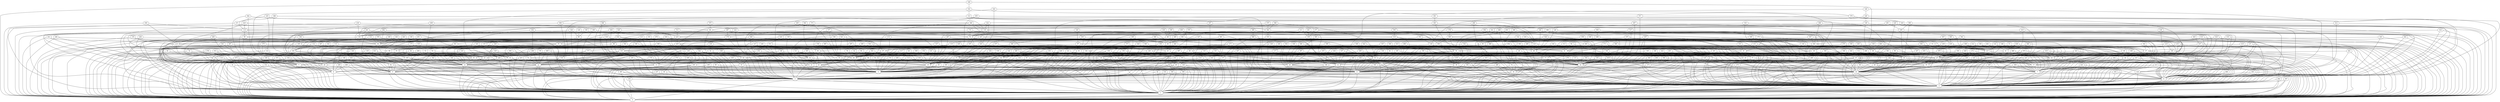 /* Created by igraph 0.7.0 */
graph {
  0;
  1;
  2;
  3;
  4;
  5;
  6;
  7;
  8;
  9;
  10;
  11;
  12;
  13;
  14;
  15;
  16;
  17;
  18;
  19;
  20;
  21;
  22;
  23;
  24;
  25;
  26;
  27;
  28;
  29;
  30;
  31;
  32;
  33;
  34;
  35;
  36;
  37;
  38;
  39;
  40;
  41;
  42;
  43;
  44;
  45;
  46;
  47;
  48;
  49;
  50;
  51;
  52;
  53;
  54;
  55;
  56;
  57;
  58;
  59;
  60;
  61;
  62;
  63;
  64;
  65;
  66;
  67;
  68;
  69;
  70;
  71;
  72;
  73;
  74;
  75;
  76;
  77;
  78;
  79;
  80;
  81;
  82;
  83;
  84;
  85;
  86;
  87;
  88;
  89;
  90;
  91;
  92;
  93;
  94;
  95;
  96;
  97;
  98;
  99;
  100;
  101;
  102;
  103;
  104;
  105;
  106;
  107;
  108;
  109;
  110;
  111;
  112;
  113;
  114;
  115;
  116;
  117;
  118;
  119;
  120;
  121;
  122;
  123;
  124;
  125;
  126;
  127;
  128;
  129;
  130;
  131;
  132;
  133;
  134;
  135;
  136;
  137;
  138;
  139;
  140;
  141;
  142;
  143;
  144;
  145;
  146;
  147;
  148;
  149;
  150;
  151;
  152;
  153;
  154;
  155;
  156;
  157;
  158;
  159;
  160;
  161;
  162;
  163;
  164;
  165;
  166;
  167;
  168;
  169;
  170;
  171;
  172;
  173;
  174;
  175;
  176;
  177;
  178;
  179;
  180;
  181;
  182;
  183;
  184;
  185;
  186;
  187;
  188;
  189;
  190;
  191;
  192;
  193;
  194;
  195;
  196;
  197;
  198;
  199;
  200;
  201;
  202;
  203;
  204;
  205;
  206;
  207;
  208;
  209;
  210;
  211;
  212;
  213;
  214;
  215;
  216;
  217;
  218;
  219;
  220;
  221;
  222;
  223;
  224;
  225;
  226;
  227;
  228;
  229;
  230;
  231;
  232;
  233;
  234;
  235;
  236;
  237;
  238;
  239;
  240;
  241;
  242;
  243;
  244;
  245;
  246;
  247;
  248;
  249;
  250;
  251;
  252;
  253;
  254;
  255;
  256;
  257;
  258;
  259;
  260;
  261;
  262;
  263;
  264;
  265;
  266;
  267;
  268;
  269;
  270;
  271;
  272;
  273;
  274;
  275;
  276;
  277;
  278;
  279;
  280;
  281;
  282;
  283;
  284;
  285;
  286;
  287;
  288;
  289;
  290;
  291;
  292;
  293;
  294;
  295;
  296;
  297;
  298;
  299;
  300;
  301;
  302;
  303;
  304;
  305;
  306;
  307;
  308;
  309;
  310;
  311;
  312;
  313;
  314;
  315;
  316;
  317;
  318;
  319;
  320;
  321;
  322;
  323;
  324;
  325;
  326;
  327;
  328;
  329;
  330;
  331;
  332;
  333;
  334;
  335;
  336;
  337;
  338;
  339;
  340;
  341;
  342;
  343;
  344;
  345;
  346;
  347;
  348;
  349;
  350;
  351;
  352;
  353;
  354;
  355;
  356;
  357;
  358;
  359;
  360;
  361;
  362;
  363;
  364;
  365;
  366;
  367;
  368;
  369;
  370;
  371;
  372;
  373;
  374;
  375;
  376;
  377;
  378;
  379;
  380;
  381;
  382;
  383;
  384;
  385;
  386;
  387;
  388;
  389;
  390;
  391;
  392;
  393;
  394;
  395;
  396;
  397;
  398;
  399;
  400;
  401;
  402;
  403;
  404;
  405;
  406;
  407;
  408;
  409;
  410;
  411;
  412;
  413;
  414;
  415;
  416;
  417;
  418;
  419;
  420;
  421;
  422;
  423;
  424;
  425;
  426;
  427;
  428;
  429;
  430;
  431;
  432;
  433;
  434;
  435;
  436;
  437;
  438;
  439;
  440;
  441;
  442;
  443;
  444;
  445;
  446;
  447;
  448;
  449;
  450;
  451;
  452;
  453;
  454;
  455;
  456;
  457;
  458;
  459;
  460;
  461;
  462;
  463;
  464;
  465;
  466;
  467;
  468;
  469;
  470;
  471;
  472;
  473;
  474;
  475;
  476;
  477;
  478;
  479;
  480;
  481;
  482;
  483;
  484;
  485;
  486;
  487;
  488;
  489;
  490;
  491;
  492;
  493;
  494;
  495;
  496;
  497;
  498;
  499;

  1 -- 0;
  2 -- 0;
  3 -- 0;
  4 -- 0;
  5 -- 0;
  6 -- 0;
  7 -- 0;
  8 -- 0;
  9 -- 0;
  12 -- 0;
  14 -- 0;
  17 -- 0;
  19 -- 0;
  21 -- 0;
  22 -- 0;
  25 -- 0;
  26 -- 0;
  29 -- 0;
  34 -- 0;
  36 -- 0;
  37 -- 0;
  42 -- 0;
  47 -- 0;
  48 -- 0;
  54 -- 0;
  59 -- 0;
  60 -- 0;
  61 -- 0;
  65 -- 0;
  71 -- 0;
  77 -- 0;
  90 -- 0;
  99 -- 0;
  105 -- 0;
  111 -- 0;
  113 -- 0;
  131 -- 0;
  132 -- 0;
  137 -- 0;
  145 -- 0;
  152 -- 0;
  160 -- 0;
  165 -- 0;
  170 -- 0;
  173 -- 0;
  187 -- 0;
  191 -- 0;
  193 -- 0;
  195 -- 0;
  196 -- 0;
  198 -- 0;
  199 -- 0;
  201 -- 0;
  205 -- 0;
  210 -- 0;
  213 -- 0;
  220 -- 0;
  223 -- 0;
  229 -- 0;
  233 -- 0;
  234 -- 0;
  237 -- 0;
  254 -- 0;
  256 -- 0;
  268 -- 0;
  272 -- 0;
  276 -- 0;
  277 -- 0;
  280 -- 0;
  282 -- 0;
  284 -- 0;
  290 -- 0;
  301 -- 0;
  308 -- 0;
  318 -- 0;
  319 -- 0;
  325 -- 0;
  326 -- 0;
  332 -- 0;
  337 -- 0;
  343 -- 0;
  348 -- 0;
  350 -- 0;
  353 -- 0;
  355 -- 0;
  357 -- 0;
  365 -- 0;
  371 -- 0;
  375 -- 0;
  378 -- 0;
  382 -- 0;
  385 -- 0;
  390 -- 0;
  405 -- 0;
  412 -- 0;
  415 -- 0;
  418 -- 0;
  431 -- 0;
  438 -- 0;
  439 -- 0;
  442 -- 0;
  443 -- 0;
  448 -- 0;
  449 -- 0;
  450 -- 0;
  454 -- 0;
  461 -- 0;
  465 -- 0;
  467 -- 0;
  474 -- 0;
  478 -- 0;
  491 -- 0;
  493 -- 0;
  2 -- 1;
  3 -- 1;
  5 -- 1;
  6 -- 1;
  7 -- 1;
  8 -- 1;
  9 -- 1;
  10 -- 1;
  11 -- 1;
  12 -- 1;
  13 -- 1;
  14 -- 1;
  15 -- 1;
  16 -- 1;
  18 -- 1;
  22 -- 1;
  23 -- 1;
  24 -- 1;
  28 -- 1;
  30 -- 1;
  31 -- 1;
  34 -- 1;
  35 -- 1;
  38 -- 1;
  39 -- 1;
  44 -- 1;
  46 -- 1;
  49 -- 1;
  51 -- 1;
  52 -- 1;
  53 -- 1;
  57 -- 1;
  63 -- 1;
  68 -- 1;
  73 -- 1;
  74 -- 1;
  77 -- 1;
  81 -- 1;
  82 -- 1;
  83 -- 1;
  88 -- 1;
  89 -- 1;
  92 -- 1;
  97 -- 1;
  100 -- 1;
  103 -- 1;
  110 -- 1;
  114 -- 1;
  118 -- 1;
  119 -- 1;
  120 -- 1;
  123 -- 1;
  124 -- 1;
  127 -- 1;
  128 -- 1;
  130 -- 1;
  136 -- 1;
  140 -- 1;
  141 -- 1;
  143 -- 1;
  150 -- 1;
  152 -- 1;
  160 -- 1;
  161 -- 1;
  162 -- 1;
  167 -- 1;
  173 -- 1;
  175 -- 1;
  176 -- 1;
  177 -- 1;
  183 -- 1;
  189 -- 1;
  191 -- 1;
  193 -- 1;
  194 -- 1;
  203 -- 1;
  204 -- 1;
  206 -- 1;
  213 -- 1;
  215 -- 1;
  218 -- 1;
  221 -- 1;
  227 -- 1;
  228 -- 1;
  230 -- 1;
  231 -- 1;
  232 -- 1;
  244 -- 1;
  249 -- 1;
  256 -- 1;
  257 -- 1;
  259 -- 1;
  269 -- 1;
  271 -- 1;
  273 -- 1;
  274 -- 1;
  281 -- 1;
  282 -- 1;
  283 -- 1;
  287 -- 1;
  292 -- 1;
  295 -- 1;
  296 -- 1;
  303 -- 1;
  316 -- 1;
  335 -- 1;
  336 -- 1;
  344 -- 1;
  348 -- 1;
  349 -- 1;
  350 -- 1;
  351 -- 1;
  357 -- 1;
  359 -- 1;
  367 -- 1;
  373 -- 1;
  391 -- 1;
  392 -- 1;
  395 -- 1;
  396 -- 1;
  400 -- 1;
  411 -- 1;
  413 -- 1;
  417 -- 1;
  427 -- 1;
  433 -- 1;
  436 -- 1;
  441 -- 1;
  446 -- 1;
  447 -- 1;
  457 -- 1;
  460 -- 1;
  466 -- 1;
  473 -- 1;
  474 -- 1;
  484 -- 1;
  495 -- 1;
  3 -- 2;
  4 -- 2;
  7 -- 2;
  8 -- 2;
  11 -- 2;
  16 -- 2;
  19 -- 2;
  20 -- 2;
  23 -- 2;
  24 -- 2;
  26 -- 2;
  27 -- 2;
  32 -- 2;
  33 -- 2;
  35 -- 2;
  38 -- 2;
  40 -- 2;
  43 -- 2;
  47 -- 2;
  49 -- 2;
  51 -- 2;
  53 -- 2;
  57 -- 2;
  62 -- 2;
  63 -- 2;
  70 -- 2;
  74 -- 2;
  76 -- 2;
  79 -- 2;
  82 -- 2;
  83 -- 2;
  87 -- 2;
  92 -- 2;
  93 -- 2;
  94 -- 2;
  96 -- 2;
  98 -- 2;
  105 -- 2;
  106 -- 2;
  109 -- 2;
  112 -- 2;
  123 -- 2;
  124 -- 2;
  125 -- 2;
  126 -- 2;
  127 -- 2;
  134 -- 2;
  135 -- 2;
  142 -- 2;
  155 -- 2;
  159 -- 2;
  178 -- 2;
  179 -- 2;
  181 -- 2;
  182 -- 2;
  183 -- 2;
  192 -- 2;
  193 -- 2;
  194 -- 2;
  206 -- 2;
  207 -- 2;
  209 -- 2;
  211 -- 2;
  212 -- 2;
  221 -- 2;
  226 -- 2;
  235 -- 2;
  237 -- 2;
  239 -- 2;
  243 -- 2;
  244 -- 2;
  247 -- 2;
  252 -- 2;
  253 -- 2;
  255 -- 2;
  264 -- 2;
  265 -- 2;
  279 -- 2;
  282 -- 2;
  289 -- 2;
  291 -- 2;
  292 -- 2;
  294 -- 2;
  299 -- 2;
  300 -- 2;
  306 -- 2;
  307 -- 2;
  316 -- 2;
  318 -- 2;
  323 -- 2;
  330 -- 2;
  337 -- 2;
  346 -- 2;
  349 -- 2;
  354 -- 2;
  357 -- 2;
  363 -- 2;
  367 -- 2;
  370 -- 2;
  374 -- 2;
  376 -- 2;
  380 -- 2;
  383 -- 2;
  386 -- 2;
  398 -- 2;
  403 -- 2;
  414 -- 2;
  415 -- 2;
  424 -- 2;
  429 -- 2;
  433 -- 2;
  443 -- 2;
  445 -- 2;
  451 -- 2;
  452 -- 2;
  454 -- 2;
  461 -- 2;
  463 -- 2;
  469 -- 2;
  479 -- 2;
  482 -- 2;
  484 -- 2;
  487 -- 2;
  488 -- 2;
  493 -- 2;
  494 -- 2;
  498 -- 2;
  4 -- 3;
  6 -- 3;
  9 -- 3;
  10 -- 3;
  11 -- 3;
  13 -- 3;
  20 -- 3;
  22 -- 3;
  30 -- 3;
  32 -- 3;
  33 -- 3;
  43 -- 3;
  45 -- 3;
  48 -- 3;
  58 -- 3;
  61 -- 3;
  65 -- 3;
  67 -- 3;
  72 -- 3;
  75 -- 3;
  80 -- 3;
  81 -- 3;
  82 -- 3;
  84 -- 3;
  85 -- 3;
  86 -- 3;
  91 -- 3;
  102 -- 3;
  104 -- 3;
  107 -- 3;
  111 -- 3;
  112 -- 3;
  115 -- 3;
  121 -- 3;
  122 -- 3;
  128 -- 3;
  147 -- 3;
  153 -- 3;
  174 -- 3;
  177 -- 3;
  179 -- 3;
  180 -- 3;
  182 -- 3;
  184 -- 3;
  187 -- 3;
  188 -- 3;
  196 -- 3;
  198 -- 3;
  201 -- 3;
  214 -- 3;
  218 -- 3;
  220 -- 3;
  223 -- 3;
  224 -- 3;
  225 -- 3;
  228 -- 3;
  232 -- 3;
  236 -- 3;
  237 -- 3;
  252 -- 3;
  269 -- 3;
  272 -- 3;
  276 -- 3;
  278 -- 3;
  283 -- 3;
  289 -- 3;
  297 -- 3;
  310 -- 3;
  311 -- 3;
  316 -- 3;
  325 -- 3;
  326 -- 3;
  334 -- 3;
  336 -- 3;
  341 -- 3;
  347 -- 3;
  349 -- 3;
  356 -- 3;
  360 -- 3;
  367 -- 3;
  368 -- 3;
  371 -- 3;
  379 -- 3;
  389 -- 3;
  396 -- 3;
  406 -- 3;
  413 -- 3;
  434 -- 3;
  440 -- 3;
  442 -- 3;
  456 -- 3;
  459 -- 3;
  464 -- 3;
  467 -- 3;
  473 -- 3;
  496 -- 3;
  5 -- 4;
  10 -- 4;
  12 -- 4;
  18 -- 4;
  21 -- 4;
  23 -- 4;
  28 -- 4;
  36 -- 4;
  41 -- 4;
  45 -- 4;
  50 -- 4;
  59 -- 4;
  75 -- 4;
  91 -- 4;
  97 -- 4;
  102 -- 4;
  113 -- 4;
  131 -- 4;
  141 -- 4;
  151 -- 4;
  154 -- 4;
  156 -- 4;
  158 -- 4;
  164 -- 4;
  174 -- 4;
  192 -- 4;
  199 -- 4;
  216 -- 4;
  217 -- 4;
  222 -- 4;
  245 -- 4;
  247 -- 4;
  254 -- 4;
  266 -- 4;
  267 -- 4;
  274 -- 4;
  294 -- 4;
  300 -- 4;
  355 -- 4;
  372 -- 4;
  446 -- 4;
  460 -- 4;
  485 -- 4;
  15 -- 5;
  68 -- 5;
  69 -- 5;
  90 -- 5;
  110 -- 5;
  142 -- 5;
  166 -- 5;
  208 -- 5;
  215 -- 5;
  238 -- 5;
  242 -- 5;
  320 -- 5;
  345 -- 5;
  362 -- 5;
  384 -- 5;
  393 -- 5;
  433 -- 5;
  472 -- 5;
  473 -- 5;
  29 -- 6;
  54 -- 6;
  55 -- 6;
  79 -- 6;
  95 -- 6;
  100 -- 6;
  159 -- 6;
  217 -- 6;
  251 -- 6;
  269 -- 6;
  270 -- 6;
  327 -- 6;
  378 -- 6;
  404 -- 6;
  460 -- 6;
  17 -- 7;
  117 -- 7;
  143 -- 7;
  144 -- 7;
  166 -- 7;
  176 -- 7;
  189 -- 7;
  204 -- 7;
  213 -- 7;
  221 -- 7;
  233 -- 7;
  236 -- 7;
  250 -- 7;
  262 -- 7;
  265 -- 7;
  270 -- 7;
  274 -- 7;
  295 -- 7;
  406 -- 7;
  419 -- 7;
  422 -- 7;
  423 -- 7;
  453 -- 7;
  16 -- 8;
  30 -- 8;
  39 -- 8;
  40 -- 8;
  41 -- 8;
  42 -- 8;
  48 -- 8;
  55 -- 8;
  60 -- 8;
  124 -- 8;
  133 -- 8;
  136 -- 8;
  149 -- 8;
  154 -- 8;
  164 -- 8;
  171 -- 8;
  252 -- 8;
  257 -- 8;
  278 -- 8;
  328 -- 8;
  342 -- 8;
  355 -- 8;
  358 -- 8;
  385 -- 8;
  396 -- 8;
  412 -- 8;
  416 -- 8;
  437 -- 8;
  484 -- 8;
  493 -- 8;
  494 -- 8;
  13 -- 9;
  18 -- 9;
  56 -- 9;
  84 -- 9;
  87 -- 9;
  92 -- 9;
  99 -- 9;
  110 -- 9;
  136 -- 9;
  146 -- 9;
  152 -- 9;
  165 -- 9;
  200 -- 9;
  239 -- 9;
  260 -- 9;
  287 -- 9;
  392 -- 9;
  405 -- 10;
  469 -- 10;
  14 -- 11;
  15 -- 11;
  24 -- 11;
  33 -- 11;
  34 -- 11;
  38 -- 11;
  45 -- 11;
  49 -- 11;
  62 -- 11;
  64 -- 11;
  67 -- 11;
  101 -- 11;
  117 -- 11;
  128 -- 11;
  130 -- 11;
  144 -- 11;
  150 -- 11;
  155 -- 11;
  163 -- 11;
  165 -- 11;
  170 -- 11;
  185 -- 11;
  190 -- 11;
  192 -- 11;
  196 -- 11;
  250 -- 11;
  265 -- 11;
  279 -- 11;
  283 -- 11;
  286 -- 11;
  300 -- 11;
  304 -- 11;
  315 -- 11;
  327 -- 11;
  331 -- 11;
  333 -- 11;
  334 -- 11;
  338 -- 11;
  341 -- 11;
  352 -- 11;
  356 -- 11;
  363 -- 11;
  365 -- 11;
  373 -- 11;
  388 -- 11;
  405 -- 11;
  414 -- 11;
  428 -- 11;
  452 -- 11;
  483 -- 11;
  490 -- 11;
  19 -- 12;
  46 -- 12;
  55 -- 12;
  103 -- 12;
  105 -- 12;
  114 -- 12;
  166 -- 12;
  174 -- 12;
  206 -- 12;
  264 -- 12;
  291 -- 12;
  304 -- 12;
  321 -- 12;
  327 -- 12;
  362 -- 12;
  374 -- 12;
  375 -- 12;
  379 -- 12;
  417 -- 12;
  432 -- 12;
  453 -- 12;
  464 -- 12;
  478 -- 12;
  495 -- 12;
  20 -- 13;
  71 -- 13;
  85 -- 13;
  89 -- 13;
  102 -- 13;
  106 -- 13;
  161 -- 13;
  170 -- 13;
  187 -- 13;
  202 -- 13;
  219 -- 13;
  302 -- 13;
  370 -- 13;
  27 -- 14;
  52 -- 14;
  57 -- 14;
  107 -- 14;
  227 -- 14;
  242 -- 14;
  244 -- 14;
  246 -- 14;
  253 -- 14;
  258 -- 14;
  259 -- 14;
  328 -- 14;
  354 -- 14;
  436 -- 14;
  494 -- 14;
  43 -- 15;
  50 -- 15;
  60 -- 15;
  359 -- 15;
  397 -- 15;
  17 -- 16;
  21 -- 16;
  25 -- 16;
  26 -- 16;
  27 -- 16;
  29 -- 16;
  35 -- 16;
  59 -- 16;
  65 -- 16;
  72 -- 16;
  78 -- 16;
  98 -- 16;
  101 -- 16;
  115 -- 16;
  125 -- 16;
  137 -- 16;
  148 -- 16;
  162 -- 16;
  168 -- 16;
  172 -- 16;
  203 -- 16;
  207 -- 16;
  219 -- 16;
  231 -- 16;
  240 -- 16;
  251 -- 16;
  321 -- 16;
  363 -- 16;
  376 -- 16;
  384 -- 16;
  389 -- 16;
  394 -- 16;
  397 -- 16;
  416 -- 16;
  429 -- 16;
  436 -- 16;
  451 -- 16;
  456 -- 16;
  470 -- 16;
  480 -- 16;
  37 -- 17;
  63 -- 17;
  168 -- 17;
  247 -- 17;
  332 -- 17;
  408 -- 17;
  410 -- 17;
  437 -- 17;
  25 -- 18;
  36 -- 18;
  37 -- 18;
  40 -- 18;
  58 -- 18;
  67 -- 18;
  73 -- 18;
  75 -- 18;
  108 -- 18;
  111 -- 18;
  125 -- 18;
  180 -- 18;
  197 -- 18;
  243 -- 18;
  297 -- 18;
  311 -- 18;
  331 -- 18;
  334 -- 18;
  358 -- 18;
  381 -- 18;
  411 -- 18;
  419 -- 18;
  431 -- 18;
  444 -- 18;
  455 -- 18;
  53 -- 19;
  56 -- 19;
  69 -- 19;
  84 -- 19;
  93 -- 19;
  122 -- 19;
  140 -- 19;
  145 -- 19;
  167 -- 19;
  189 -- 19;
  259 -- 19;
  285 -- 19;
  309 -- 19;
  340 -- 19;
  397 -- 19;
  477 -- 19;
  483 -- 19;
  52 -- 20;
  86 -- 20;
  154 -- 20;
  305 -- 20;
  399 -- 20;
  469 -- 20;
  472 -- 20;
  50 -- 21;
  78 -- 21;
  223 -- 21;
  31 -- 22;
  51 -- 22;
  64 -- 22;
  76 -- 22;
  100 -- 22;
  134 -- 22;
  146 -- 22;
  163 -- 22;
  178 -- 22;
  225 -- 22;
  275 -- 22;
  294 -- 22;
  298 -- 22;
  408 -- 22;
  458 -- 22;
  32 -- 23;
  68 -- 23;
  94 -- 23;
  281 -- 23;
  439 -- 23;
  31 -- 24;
  66 -- 24;
  73 -- 24;
  77 -- 24;
  88 -- 24;
  96 -- 24;
  113 -- 24;
  115 -- 24;
  116 -- 24;
  151 -- 24;
  155 -- 24;
  157 -- 24;
  171 -- 24;
  184 -- 24;
  204 -- 24;
  270 -- 24;
  310 -- 24;
  317 -- 24;
  338 -- 24;
  339 -- 24;
  340 -- 24;
  347 -- 24;
  350 -- 24;
  354 -- 24;
  361 -- 24;
  383 -- 24;
  419 -- 24;
  427 -- 24;
  471 -- 24;
  497 -- 24;
  28 -- 25;
  64 -- 25;
  229 -- 25;
  314 -- 25;
  387 -- 25;
  39 -- 26;
  66 -- 26;
  168 -- 26;
  377 -- 26;
  41 -- 27;
  47 -- 27;
  58 -- 27;
  80 -- 27;
  107 -- 27;
  127 -- 27;
  129 -- 27;
  156 -- 27;
  160 -- 27;
  164 -- 27;
  184 -- 27;
  186 -- 27;
  200 -- 27;
  202 -- 27;
  245 -- 27;
  272 -- 27;
  339 -- 27;
  401 -- 27;
  428 -- 27;
  440 -- 27;
  461 -- 27;
  474 -- 27;
  476 -- 27;
  482 -- 27;
  485 -- 27;
  452 -- 28;
  44 -- 29;
  93 -- 29;
  116 -- 29;
  134 -- 29;
  135 -- 29;
  208 -- 29;
  255 -- 29;
  332 -- 29;
  371 -- 29;
  430 -- 29;
  472 -- 29;
  74 -- 30;
  133 -- 30;
  288 -- 30;
  289 -- 30;
  486 -- 30;
  488 -- 30;
  492 -- 30;
  54 -- 31;
  325 -- 31;
  353 -- 31;
  394 -- 31;
  420 -- 31;
  449 -- 31;
  462 -- 31;
  90 -- 32;
  138 -- 32;
  148 -- 32;
  277 -- 32;
  311 -- 32;
  455 -- 32;
  121 -- 33;
  200 -- 33;
  260 -- 33;
  284 -- 33;
  330 -- 33;
  366 -- 33;
  399 -- 33;
  422 -- 33;
  185 -- 35;
  209 -- 35;
  210 -- 35;
  220 -- 35;
  249 -- 35;
  263 -- 35;
  267 -- 35;
  42 -- 36;
  69 -- 36;
  78 -- 36;
  80 -- 36;
  87 -- 36;
  117 -- 36;
  119 -- 36;
  214 -- 36;
  216 -- 36;
  228 -- 36;
  230 -- 36;
  301 -- 36;
  309 -- 36;
  321 -- 36;
  338 -- 36;
  369 -- 36;
  417 -- 36;
  445 -- 36;
  70 -- 37;
  121 -- 37;
  202 -- 37;
  240 -- 37;
  306 -- 37;
  477 -- 37;
  95 -- 38;
  103 -- 38;
  177 -- 38;
  219 -- 38;
  312 -- 38;
  324 -- 38;
  342 -- 38;
  463 -- 38;
  480 -- 38;
  66 -- 39;
  83 -- 39;
  96 -- 39;
  112 -- 39;
  132 -- 39;
  141 -- 39;
  181 -- 39;
  201 -- 39;
  242 -- 39;
  268 -- 39;
  290 -- 39;
  346 -- 39;
  361 -- 39;
  398 -- 39;
  440 -- 39;
  447 -- 39;
  118 -- 40;
  157 -- 40;
  309 -- 40;
  319 -- 40;
  428 -- 40;
  481 -- 40;
  71 -- 41;
  133 -- 41;
  368 -- 41;
  418 -- 41;
  439 -- 41;
  280 -- 42;
  44 -- 43;
  56 -- 43;
  147 -- 43;
  264 -- 43;
  489 -- 43;
  46 -- 44;
  153 -- 44;
  169 -- 44;
  232 -- 44;
  285 -- 44;
  296 -- 44;
  329 -- 44;
  381 -- 44;
  427 -- 44;
  98 -- 45;
  268 -- 45;
  250 -- 46;
  258 -- 46;
  317 -- 46;
  430 -- 46;
  137 -- 47;
  140 -- 47;
  186 -- 47;
  302 -- 47;
  389 -- 47;
  362 -- 48;
  374 -- 48;
  91 -- 49;
  108 -- 49;
  109 -- 49;
  122 -- 49;
  181 -- 49;
  205 -- 49;
  301 -- 49;
  337 -- 49;
  352 -- 49;
  368 -- 49;
  387 -- 49;
  395 -- 49;
  411 -- 49;
  217 -- 50;
  322 -- 50;
  364 -- 50;
  482 -- 50;
  175 -- 51;
  178 -- 51;
  195 -- 51;
  236 -- 51;
  426 -- 51;
  120 -- 52;
  190 -- 52;
  230 -- 52;
  151 -- 53;
  175 -- 53;
  180 -- 53;
  409 -- 53;
  61 -- 55;
  62 -- 55;
  79 -- 55;
  88 -- 55;
  104 -- 55;
  145 -- 55;
  146 -- 55;
  163 -- 55;
  169 -- 55;
  207 -- 55;
  253 -- 55;
  293 -- 55;
  298 -- 55;
  313 -- 55;
  400 -- 55;
  407 -- 55;
  409 -- 55;
  431 -- 55;
  70 -- 56;
  99 -- 56;
  101 -- 56;
  109 -- 56;
  131 -- 56;
  159 -- 56;
  161 -- 56;
  169 -- 56;
  179 -- 56;
  183 -- 56;
  191 -- 56;
  203 -- 56;
  241 -- 56;
  251 -- 56;
  267 -- 56;
  278 -- 56;
  379 -- 56;
  403 -- 56;
  462 -- 56;
  188 -- 57;
  333 -- 57;
  343 -- 57;
  451 -- 57;
  415 -- 58;
  72 -- 60;
  156 -- 60;
  89 -- 61;
  263 -- 61;
  167 -- 62;
  215 -- 62;
  286 -- 62;
  340 -- 62;
  266 -- 63;
  275 -- 63;
  285 -- 63;
  286 -- 63;
  302 -- 63;
  323 -- 63;
  361 -- 63;
  407 -- 63;
  480 -- 63;
  129 -- 64;
  190 -- 64;
  303 -- 64;
  426 -- 64;
  149 -- 66;
  263 -- 66;
  284 -- 66;
  330 -- 66;
  448 -- 66;
  139 -- 68;
  305 -- 68;
  424 -- 68;
  76 -- 69;
  135 -- 69;
  243 -- 69;
  441 -- 69;
  86 -- 70;
  126 -- 70;
  130 -- 70;
  172 -- 70;
  211 -- 70;
  222 -- 70;
  290 -- 70;
  329 -- 70;
  382 -- 72;
  466 -- 72;
  81 -- 73;
  280 -- 73;
  356 -- 73;
  380 -- 73;
  468 -- 74;
  194 -- 75;
  305 -- 75;
  372 -- 75;
  377 -- 75;
  391 -- 75;
  421 -- 75;
  85 -- 76;
  256 -- 76;
  443 -- 76;
  205 -- 77;
  293 -- 77;
  345 -- 77;
  424 -- 77;
  297 -- 78;
  420 -- 78;
  465 -- 78;
  97 -- 79;
  106 -- 79;
  292 -- 79;
  335 -- 79;
  467 -- 79;
  485 -- 79;
  224 -- 80;
  344 -- 80;
  94 -- 81;
  95 -- 81;
  235 -- 81;
  313 -- 81;
  375 -- 81;
  390 -- 81;
  401 -- 81;
  225 -- 83;
  293 -- 83;
  317 -- 83;
  333 -- 83;
  360 -- 83;
  437 -- 83;
  120 -- 85;
  150 -- 85;
  326 -- 85;
  229 -- 86;
  288 -- 86;
  425 -- 86;
  479 -- 86;
  119 -- 87;
  171 -- 87;
  287 -- 87;
  434 -- 87;
  108 -- 88;
  123 -- 88;
  126 -- 88;
  144 -- 88;
  158 -- 88;
  231 -- 88;
  248 -- 88;
  299 -- 88;
  303 -- 88;
  320 -- 88;
  324 -- 88;
  147 -- 91;
  241 -- 91;
  246 -- 91;
  262 -- 91;
  148 -- 92;
  172 -- 92;
  198 -- 92;
  404 -- 92;
  441 -- 92;
  476 -- 92;
  351 -- 93;
  157 -- 95;
  319 -- 95;
  410 -- 95;
  176 -- 97;
  329 -- 97;
  438 -- 98;
  118 -- 99;
  386 -- 99;
  104 -- 100;
  262 -- 101;
  139 -- 102;
  185 -- 102;
  226 -- 102;
  254 -- 102;
  323 -- 102;
  336 -- 102;
  346 -- 102;
  369 -- 102;
  387 -- 102;
  416 -- 102;
  447 -- 102;
  453 -- 102;
  481 -- 103;
  116 -- 104;
  132 -- 104;
  153 -- 104;
  162 -- 104;
  195 -- 104;
  222 -- 104;
  499 -- 104;
  114 -- 105;
  129 -- 105;
  158 -- 105;
  388 -- 105;
  211 -- 109;
  261 -- 109;
  277 -- 109;
  438 -- 109;
  182 -- 111;
  435 -- 114;
  240 -- 117;
  352 -- 117;
  445 -- 117;
  149 -- 118;
  271 -- 118;
  412 -- 118;
  425 -- 118;
  450 -- 118;
  339 -- 119;
  403 -- 122;
  142 -- 123;
  208 -- 123;
  214 -- 123;
  234 -- 123;
  288 -- 123;
  314 -- 123;
  279 -- 124;
  345 -- 124;
  406 -- 124;
  410 -- 124;
  423 -- 124;
  216 -- 125;
  138 -- 127;
  186 -- 127;
  199 -- 127;
  212 -- 127;
  235 -- 127;
  239 -- 127;
  382 -- 127;
  458 -- 127;
  497 -- 127;
  255 -- 128;
  370 -- 128;
  353 -- 129;
  471 -- 129;
  257 -- 130;
  322 -- 130;
  369 -- 130;
  435 -- 130;
  465 -- 130;
  173 -- 134;
  308 -- 134;
  491 -- 134;
  138 -- 135;
  481 -- 135;
  139 -- 136;
  143 -- 136;
  246 -- 136;
  273 -- 136;
  351 -- 136;
  360 -- 136;
  426 -- 136;
  490 -- 136;
  399 -- 139;
  449 -- 139;
  499 -- 140;
  226 -- 149;
  224 -- 151;
  492 -- 155;
  210 -- 160;
  188 -- 161;
  238 -- 161;
  241 -- 161;
  312 -- 161;
  462 -- 161;
  475 -- 161;
  479 -- 161;
  492 -- 161;
  197 -- 163;
  233 -- 163;
  234 -- 163;
  258 -- 163;
  304 -- 163;
  209 -- 165;
  249 -- 165;
  331 -- 165;
  306 -- 168;
  313 -- 168;
  335 -- 168;
  245 -- 173;
  266 -- 174;
  248 -- 176;
  341 -- 176;
  466 -- 177;
  366 -- 179;
  487 -- 179;
  281 -- 181;
  432 -- 181;
  489 -- 181;
  197 -- 182;
  359 -- 182;
  380 -- 184;
  499 -- 186;
  409 -- 188;
  261 -- 190;
  365 -- 190;
  487 -- 191;
  212 -- 192;
  310 -- 195;
  384 -- 195;
  457 -- 195;
  295 -- 196;
  383 -- 196;
  404 -- 196;
  421 -- 196;
  468 -- 196;
  261 -- 197;
  348 -- 200;
  468 -- 201;
  218 -- 206;
  299 -- 206;
  320 -- 206;
  394 -- 206;
  402 -- 206;
  444 -- 206;
  260 -- 215;
  276 -- 215;
  307 -- 215;
  421 -- 215;
  425 -- 215;
  450 -- 215;
  454 -- 215;
  238 -- 222;
  377 -- 224;
  227 -- 225;
  364 -- 225;
  490 -- 225;
  328 -- 226;
  271 -- 227;
  312 -- 227;
  318 -- 227;
  418 -- 227;
  464 -- 227;
  248 -- 228;
  324 -- 231;
  420 -- 232;
  395 -- 233;
  390 -- 235;
  407 -- 235;
  322 -- 243;
  347 -- 243;
  273 -- 246;
  477 -- 246;
  296 -- 247;
  476 -- 247;
  298 -- 249;
  343 -- 250;
  458 -- 253;
  308 -- 262;
  366 -- 262;
  372 -- 262;
  475 -- 262;
  373 -- 266;
  275 -- 268;
  358 -- 268;
  381 -- 268;
  388 -- 271;
  435 -- 271;
  315 -- 273;
  457 -- 274;
  364 -- 277;
  429 -- 277;
  344 -- 279;
  413 -- 281;
  475 -- 282;
  291 -- 290;
  398 -- 290;
  307 -- 292;
  423 -- 292;
  459 -- 292;
  498 -- 292;
  446 -- 293;
  315 -- 295;
  486 -- 295;
  386 -- 296;
  456 -- 296;
  342 -- 298;
  402 -- 298;
  393 -- 303;
  430 -- 303;
  314 -- 308;
  432 -- 314;
  393 -- 315;
  400 -- 315;
  391 -- 320;
  376 -- 322;
  408 -- 327;
  442 -- 331;
  478 -- 332;
  414 -- 336;
  497 -- 341;
  402 -- 347;
  488 -- 347;
  434 -- 351;
  495 -- 360;
  378 -- 365;
  486 -- 365;
  496 -- 367;
  392 -- 369;
  444 -- 376;
  470 -- 381;
  385 -- 383;
  401 -- 385;
  483 -- 386;
  496 -- 386;
  498 -- 386;
  470 -- 399;
  422 -- 417;
  459 -- 419;
  455 -- 429;
  471 -- 429;
  448 -- 432;
  463 -- 437;
  489 -- 466;
  491 -- 483;
}
